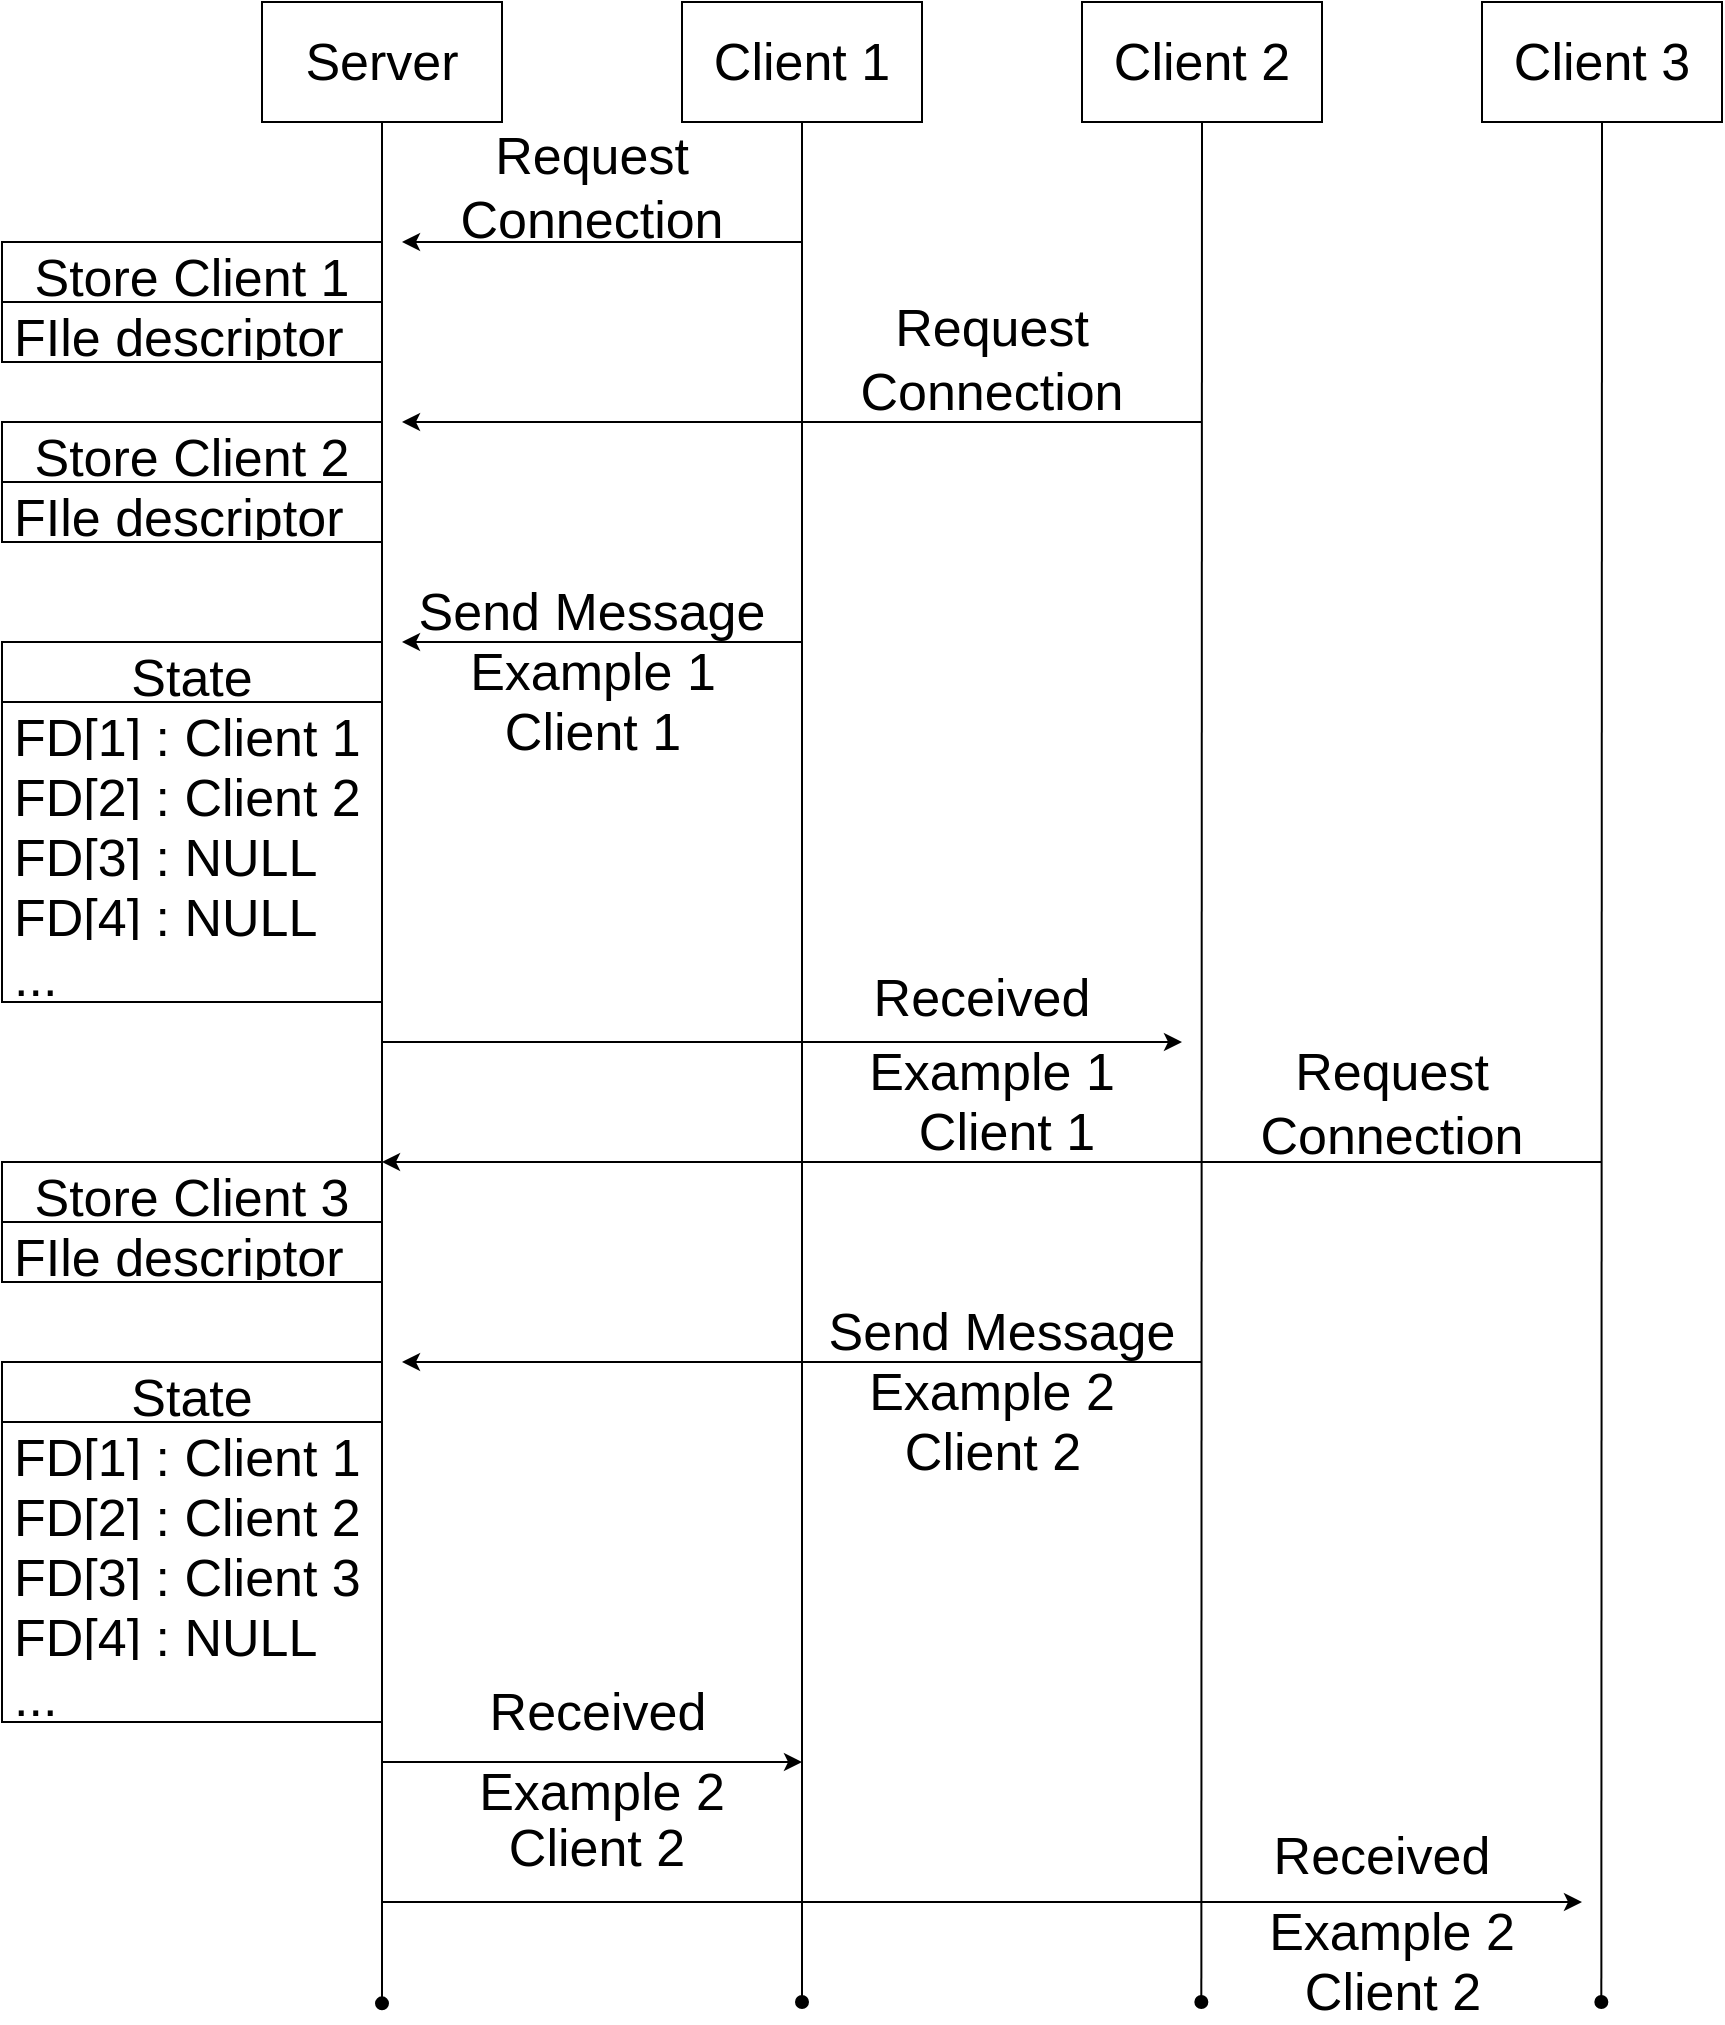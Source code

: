 <mxfile>
    <diagram id="kgpKYQtTHZ0yAKxKKP6v" name="Page-1">
        <mxGraphModel dx="2367" dy="1028" grid="1" gridSize="10" guides="1" tooltips="1" connect="1" arrows="1" fold="1" page="1" pageScale="1" pageWidth="850" pageHeight="1100" background="none" math="0" shadow="0">
            <root>
                <mxCell id="0"/>
                <mxCell id="1" parent="0"/>
                <mxCell id="pJwqne2ufD-AXGl4XKYw-1" value="Server" style="rounded=0;whiteSpace=wrap;html=1;fontSize=26;" parent="1" vertex="1">
                    <mxGeometry x="60" y="90" width="120" height="60" as="geometry"/>
                </mxCell>
                <mxCell id="pJwqne2ufD-AXGl4XKYw-2" value="Client 1" style="rounded=0;whiteSpace=wrap;html=1;fontSize=26;" parent="1" vertex="1">
                    <mxGeometry x="270" y="90" width="120" height="60" as="geometry"/>
                </mxCell>
                <mxCell id="pJwqne2ufD-AXGl4XKYw-3" value="Client 2" style="rounded=0;whiteSpace=wrap;html=1;fontSize=26;" parent="1" vertex="1">
                    <mxGeometry x="470" y="90" width="120" height="60" as="geometry"/>
                </mxCell>
                <mxCell id="pJwqne2ufD-AXGl4XKYw-4" value="" style="endArrow=none;html=1;rounded=0;entryX=0.5;entryY=1;entryDx=0;entryDy=0;startArrow=oval;startFill=1;fontSize=26;" parent="1" target="pJwqne2ufD-AXGl4XKYw-2" edge="1">
                    <mxGeometry width="50" height="50" relative="1" as="geometry">
                        <mxPoint x="330" y="1090" as="sourcePoint"/>
                        <mxPoint x="450" y="370" as="targetPoint"/>
                    </mxGeometry>
                </mxCell>
                <mxCell id="pJwqne2ufD-AXGl4XKYw-5" value="" style="endArrow=none;html=1;rounded=0;startArrow=oval;startFill=1;entryX=0.5;entryY=1;entryDx=0;entryDy=0;fontSize=26;" parent="1" target="pJwqne2ufD-AXGl4XKYw-3" edge="1">
                    <mxGeometry width="50" height="50" relative="1" as="geometry">
                        <mxPoint x="529.67" y="1090" as="sourcePoint"/>
                        <mxPoint x="529.67" y="310" as="targetPoint"/>
                    </mxGeometry>
                </mxCell>
                <mxCell id="pJwqne2ufD-AXGl4XKYw-6" value="" style="endArrow=none;html=1;rounded=0;entryX=0.5;entryY=1;entryDx=0;entryDy=0;endFill=0;startArrow=oval;startFill=1;fontSize=26;" parent="1" target="pJwqne2ufD-AXGl4XKYw-1" edge="1">
                    <mxGeometry width="50" height="50" relative="1" as="geometry">
                        <mxPoint x="120" y="1090.667" as="sourcePoint"/>
                        <mxPoint x="159.5" y="150" as="targetPoint"/>
                    </mxGeometry>
                </mxCell>
                <mxCell id="2" value="Client 3" style="rounded=0;whiteSpace=wrap;html=1;fontSize=26;" parent="1" vertex="1">
                    <mxGeometry x="670" y="90" width="120" height="60" as="geometry"/>
                </mxCell>
                <mxCell id="3" value="" style="endArrow=none;html=1;rounded=0;entryX=0.5;entryY=1;entryDx=0;entryDy=0;startArrow=oval;startFill=1;fontSize=26;" parent="1" target="2" edge="1">
                    <mxGeometry width="50" height="50" relative="1" as="geometry">
                        <mxPoint x="729.67" y="1090" as="sourcePoint"/>
                        <mxPoint x="729.67" y="310" as="targetPoint"/>
                    </mxGeometry>
                </mxCell>
                <mxCell id="4" value="" style="endArrow=classic;html=1;fontSize=26;" parent="1" edge="1">
                    <mxGeometry width="50" height="50" relative="1" as="geometry">
                        <mxPoint x="330" y="210" as="sourcePoint"/>
                        <mxPoint x="130" y="210" as="targetPoint"/>
                    </mxGeometry>
                </mxCell>
                <mxCell id="5" value="Request Connection" style="text;html=1;strokeColor=none;fillColor=none;align=center;verticalAlign=middle;whiteSpace=wrap;rounded=0;fontSize=26;" parent="1" vertex="1">
                    <mxGeometry x="160" y="168" width="130" height="30" as="geometry"/>
                </mxCell>
                <mxCell id="6" value="Store Client 1" style="swimlane;fontStyle=0;childLayout=stackLayout;horizontal=1;startSize=30;horizontalStack=0;resizeParent=1;resizeParentMax=0;resizeLast=0;collapsible=1;marginBottom=0;fontSize=26;" parent="1" vertex="1">
                    <mxGeometry x="-70" y="210" width="190" height="60" as="geometry"/>
                </mxCell>
                <mxCell id="7" value="FIle descriptor" style="text;strokeColor=none;fillColor=none;align=left;verticalAlign=middle;spacingLeft=4;spacingRight=4;overflow=hidden;points=[[0,0.5],[1,0.5]];portConstraint=eastwest;rotatable=0;fontSize=26;" parent="6" vertex="1">
                    <mxGeometry y="30" width="190" height="30" as="geometry"/>
                </mxCell>
                <mxCell id="10" value="" style="endArrow=classic;html=1;fontSize=26;" parent="1" edge="1">
                    <mxGeometry width="50" height="50" relative="1" as="geometry">
                        <mxPoint x="530" y="300" as="sourcePoint"/>
                        <mxPoint x="130" y="300" as="targetPoint"/>
                    </mxGeometry>
                </mxCell>
                <mxCell id="11" value="Request Connection" style="text;html=1;strokeColor=none;fillColor=none;align=center;verticalAlign=middle;whiteSpace=wrap;rounded=0;fontSize=26;" parent="1" vertex="1">
                    <mxGeometry x="360" y="254" width="130" height="30" as="geometry"/>
                </mxCell>
                <mxCell id="12" value="Store Client 3" style="swimlane;fontStyle=0;childLayout=stackLayout;horizontal=1;startSize=30;horizontalStack=0;resizeParent=1;resizeParentMax=0;resizeLast=0;collapsible=1;marginBottom=0;fontSize=26;" parent="1" vertex="1">
                    <mxGeometry x="-70" y="670" width="190" height="60" as="geometry"/>
                </mxCell>
                <mxCell id="13" value="FIle descriptor" style="text;strokeColor=none;fillColor=none;align=left;verticalAlign=middle;spacingLeft=4;spacingRight=4;overflow=hidden;points=[[0,0.5],[1,0.5]];portConstraint=eastwest;rotatable=0;fontSize=26;" parent="12" vertex="1">
                    <mxGeometry y="30" width="190" height="30" as="geometry"/>
                </mxCell>
                <mxCell id="14" value="" style="endArrow=classic;html=1;fontSize=26;" parent="1" edge="1">
                    <mxGeometry width="50" height="50" relative="1" as="geometry">
                        <mxPoint x="330" y="410" as="sourcePoint"/>
                        <mxPoint x="130" y="410" as="targetPoint"/>
                    </mxGeometry>
                </mxCell>
                <mxCell id="15" value="Send Message" style="text;html=1;strokeColor=none;fillColor=none;align=center;verticalAlign=middle;whiteSpace=wrap;rounded=0;fontSize=26;" parent="1" vertex="1">
                    <mxGeometry x="115" y="380" width="220" height="30" as="geometry"/>
                </mxCell>
                <mxCell id="18" value="State" style="swimlane;fontStyle=0;childLayout=stackLayout;horizontal=1;startSize=30;horizontalStack=0;resizeParent=1;resizeParentMax=0;resizeLast=0;collapsible=1;marginBottom=0;fontSize=26;" parent="1" vertex="1">
                    <mxGeometry x="-70" y="410" width="190" height="180" as="geometry">
                        <mxRectangle y="400" width="60" height="30" as="alternateBounds"/>
                    </mxGeometry>
                </mxCell>
                <mxCell id="19" value="FD[1] : Client 1" style="text;strokeColor=none;fillColor=none;align=left;verticalAlign=middle;spacingLeft=4;spacingRight=4;overflow=hidden;points=[[0,0.5],[1,0.5]];portConstraint=eastwest;rotatable=0;fontSize=26;" parent="18" vertex="1">
                    <mxGeometry y="30" width="190" height="30" as="geometry"/>
                </mxCell>
                <mxCell id="20" value="FD[2] : Client 2" style="text;strokeColor=none;fillColor=none;align=left;verticalAlign=middle;spacingLeft=4;spacingRight=4;overflow=hidden;points=[[0,0.5],[1,0.5]];portConstraint=eastwest;rotatable=0;fontSize=26;" parent="18" vertex="1">
                    <mxGeometry y="60" width="190" height="30" as="geometry"/>
                </mxCell>
                <mxCell id="21" value="FD[3] : NULL" style="text;strokeColor=none;fillColor=none;align=left;verticalAlign=middle;spacingLeft=4;spacingRight=4;overflow=hidden;points=[[0,0.5],[1,0.5]];portConstraint=eastwest;rotatable=0;fontSize=26;" parent="18" vertex="1">
                    <mxGeometry y="90" width="190" height="30" as="geometry"/>
                </mxCell>
                <mxCell id="27" value="FD[4] : NULL" style="text;strokeColor=none;fillColor=none;align=left;verticalAlign=middle;spacingLeft=4;spacingRight=4;overflow=hidden;points=[[0,0.5],[1,0.5]];portConstraint=eastwest;rotatable=0;fontSize=26;" parent="18" vertex="1">
                    <mxGeometry y="120" width="190" height="30" as="geometry"/>
                </mxCell>
                <mxCell id="29" value="..." style="text;strokeColor=none;fillColor=none;align=left;verticalAlign=middle;spacingLeft=4;spacingRight=4;overflow=hidden;points=[[0,0.5],[1,0.5]];portConstraint=eastwest;rotatable=0;fontSize=26;" parent="18" vertex="1">
                    <mxGeometry y="150" width="190" height="30" as="geometry"/>
                </mxCell>
                <mxCell id="16" value="Example 1" style="text;html=1;strokeColor=none;fillColor=none;align=center;verticalAlign=middle;whiteSpace=wrap;rounded=0;fontSize=26;" parent="1" vertex="1">
                    <mxGeometry x="162.5" y="410" width="125" height="30" as="geometry"/>
                </mxCell>
                <mxCell id="30" value="" style="endArrow=none;html=1;startArrow=classic;startFill=1;endFill=0;fontSize=26;" parent="1" edge="1">
                    <mxGeometry width="50" height="50" relative="1" as="geometry">
                        <mxPoint x="520" y="610" as="sourcePoint"/>
                        <mxPoint x="120" y="610" as="targetPoint"/>
                    </mxGeometry>
                </mxCell>
                <mxCell id="32" value="Example 1" style="text;html=1;strokeColor=none;fillColor=none;align=center;verticalAlign=middle;whiteSpace=wrap;rounded=0;fontSize=26;" parent="1" vertex="1">
                    <mxGeometry x="360" y="610" width="130" height="30" as="geometry"/>
                </mxCell>
                <mxCell id="34" value="" style="endArrow=classic;html=1;fontSize=26;" parent="1" edge="1">
                    <mxGeometry width="50" height="50" relative="1" as="geometry">
                        <mxPoint x="730" y="670" as="sourcePoint"/>
                        <mxPoint x="120" y="670" as="targetPoint"/>
                    </mxGeometry>
                </mxCell>
                <mxCell id="35" value="Request Connection" style="text;html=1;strokeColor=none;fillColor=none;align=center;verticalAlign=middle;whiteSpace=wrap;rounded=0;fontSize=26;" parent="1" vertex="1">
                    <mxGeometry x="560" y="626" width="130" height="30" as="geometry"/>
                </mxCell>
                <mxCell id="36" value="Store Client 2" style="swimlane;fontStyle=0;childLayout=stackLayout;horizontal=1;startSize=30;horizontalStack=0;resizeParent=1;resizeParentMax=0;resizeLast=0;collapsible=1;marginBottom=0;fontSize=26;" parent="1" vertex="1">
                    <mxGeometry x="-70" y="300" width="190" height="60" as="geometry"/>
                </mxCell>
                <mxCell id="37" value="FIle descriptor" style="text;strokeColor=none;fillColor=none;align=left;verticalAlign=middle;spacingLeft=4;spacingRight=4;overflow=hidden;points=[[0,0.5],[1,0.5]];portConstraint=eastwest;rotatable=0;fontSize=26;" parent="36" vertex="1">
                    <mxGeometry y="30" width="190" height="30" as="geometry"/>
                </mxCell>
                <mxCell id="38" value="" style="endArrow=classic;html=1;fontSize=26;" parent="1" edge="1">
                    <mxGeometry width="50" height="50" relative="1" as="geometry">
                        <mxPoint x="530" y="770" as="sourcePoint"/>
                        <mxPoint x="130" y="770" as="targetPoint"/>
                    </mxGeometry>
                </mxCell>
                <mxCell id="39" value="Send Message" style="text;html=1;strokeColor=none;fillColor=none;align=center;verticalAlign=middle;whiteSpace=wrap;rounded=0;fontSize=26;" parent="1" vertex="1">
                    <mxGeometry x="320" y="740" width="220" height="30" as="geometry"/>
                </mxCell>
                <mxCell id="40" value="Example 2" style="text;html=1;strokeColor=none;fillColor=none;align=center;verticalAlign=middle;whiteSpace=wrap;rounded=0;fontSize=26;" parent="1" vertex="1">
                    <mxGeometry x="360" y="770" width="130" height="30" as="geometry"/>
                </mxCell>
                <mxCell id="41" value="State" style="swimlane;fontStyle=0;childLayout=stackLayout;horizontal=1;startSize=30;horizontalStack=0;resizeParent=1;resizeParentMax=0;resizeLast=0;collapsible=1;marginBottom=0;fontSize=26;" parent="1" vertex="1">
                    <mxGeometry x="-70" y="770" width="190" height="180" as="geometry">
                        <mxRectangle y="400" width="60" height="30" as="alternateBounds"/>
                    </mxGeometry>
                </mxCell>
                <mxCell id="42" value="FD[1] : Client 1" style="text;strokeColor=none;fillColor=none;align=left;verticalAlign=middle;spacingLeft=4;spacingRight=4;overflow=hidden;points=[[0,0.5],[1,0.5]];portConstraint=eastwest;rotatable=0;fontSize=26;" parent="41" vertex="1">
                    <mxGeometry y="30" width="190" height="30" as="geometry"/>
                </mxCell>
                <mxCell id="43" value="FD[2] : Client 2" style="text;strokeColor=none;fillColor=none;align=left;verticalAlign=middle;spacingLeft=4;spacingRight=4;overflow=hidden;points=[[0,0.5],[1,0.5]];portConstraint=eastwest;rotatable=0;fontSize=26;" parent="41" vertex="1">
                    <mxGeometry y="60" width="190" height="30" as="geometry"/>
                </mxCell>
                <mxCell id="44" value="FD[3] : Client 3" style="text;strokeColor=none;fillColor=none;align=left;verticalAlign=middle;spacingLeft=4;spacingRight=4;overflow=hidden;points=[[0,0.5],[1,0.5]];portConstraint=eastwest;rotatable=0;fontSize=26;" parent="41" vertex="1">
                    <mxGeometry y="90" width="190" height="30" as="geometry"/>
                </mxCell>
                <mxCell id="45" value="FD[4] : NULL" style="text;strokeColor=none;fillColor=none;align=left;verticalAlign=middle;spacingLeft=4;spacingRight=4;overflow=hidden;points=[[0,0.5],[1,0.5]];portConstraint=eastwest;rotatable=0;fontSize=26;" parent="41" vertex="1">
                    <mxGeometry y="120" width="190" height="30" as="geometry"/>
                </mxCell>
                <mxCell id="46" value="..." style="text;strokeColor=none;fillColor=none;align=left;verticalAlign=middle;spacingLeft=4;spacingRight=4;overflow=hidden;points=[[0,0.5],[1,0.5]];portConstraint=eastwest;rotatable=0;fontSize=26;" parent="41" vertex="1">
                    <mxGeometry y="150" width="190" height="30" as="geometry"/>
                </mxCell>
                <mxCell id="47" value="" style="endArrow=none;html=1;startArrow=classic;startFill=1;endFill=0;fontSize=26;" parent="1" edge="1">
                    <mxGeometry width="50" height="50" relative="1" as="geometry">
                        <mxPoint x="330" y="970" as="sourcePoint"/>
                        <mxPoint x="120" y="970" as="targetPoint"/>
                    </mxGeometry>
                </mxCell>
                <mxCell id="50" value="" style="endArrow=none;html=1;startArrow=classic;startFill=1;endFill=0;fontSize=26;" parent="1" edge="1">
                    <mxGeometry width="50" height="50" relative="1" as="geometry">
                        <mxPoint x="720" y="1040" as="sourcePoint"/>
                        <mxPoint x="120" y="1040" as="targetPoint"/>
                    </mxGeometry>
                </mxCell>
                <mxCell id="52" value="Example 2" style="text;html=1;strokeColor=none;fillColor=none;align=center;verticalAlign=middle;whiteSpace=wrap;rounded=0;fontSize=26;" parent="1" vertex="1">
                    <mxGeometry x="560" y="1040" width="130" height="30" as="geometry"/>
                </mxCell>
                <mxCell id="53" value="Client 1" style="text;html=1;strokeColor=none;fillColor=none;align=center;verticalAlign=middle;whiteSpace=wrap;rounded=0;fontSize=26;" parent="1" vertex="1">
                    <mxGeometry x="172.5" y="440" width="105" height="30" as="geometry"/>
                </mxCell>
                <mxCell id="54" value="Client 1" style="text;html=1;strokeColor=none;fillColor=none;align=center;verticalAlign=middle;whiteSpace=wrap;rounded=0;fontSize=26;" parent="1" vertex="1">
                    <mxGeometry x="360" y="640" width="145" height="30" as="geometry"/>
                </mxCell>
                <mxCell id="55" value="Client 2" style="text;html=1;strokeColor=none;fillColor=none;align=center;verticalAlign=middle;whiteSpace=wrap;rounded=0;fontSize=26;" parent="1" vertex="1">
                    <mxGeometry x="363" y="800" width="125" height="30" as="geometry"/>
                </mxCell>
                <mxCell id="56" value="Client 2" style="text;html=1;strokeColor=none;fillColor=none;align=center;verticalAlign=middle;whiteSpace=wrap;rounded=0;fontSize=26;" parent="1" vertex="1">
                    <mxGeometry x="160" y="998" width="135" height="30" as="geometry"/>
                </mxCell>
                <mxCell id="57" value="Client 2" style="text;html=1;strokeColor=none;fillColor=none;align=center;verticalAlign=middle;whiteSpace=wrap;rounded=0;fontSize=26;" parent="1" vertex="1">
                    <mxGeometry x="567.5" y="1070" width="115" height="30" as="geometry"/>
                </mxCell>
                <mxCell id="61" value="Received" style="text;html=1;strokeColor=none;fillColor=none;align=center;verticalAlign=middle;whiteSpace=wrap;rounded=0;fontSize=26;" vertex="1" parent="1">
                    <mxGeometry x="197.5" y="930" width="60" height="30" as="geometry"/>
                </mxCell>
                <mxCell id="63" value="Example 2" style="text;html=1;strokeColor=none;fillColor=none;align=center;verticalAlign=middle;whiteSpace=wrap;rounded=0;fontSize=26;" vertex="1" parent="1">
                    <mxGeometry x="165" y="970" width="130" height="30" as="geometry"/>
                </mxCell>
                <mxCell id="64" value="Received" style="text;html=1;strokeColor=none;fillColor=none;align=center;verticalAlign=middle;whiteSpace=wrap;rounded=0;fontSize=26;" vertex="1" parent="1">
                    <mxGeometry x="590" y="1002" width="60" height="30" as="geometry"/>
                </mxCell>
                <mxCell id="65" value="Received" style="text;html=1;strokeColor=none;fillColor=none;align=center;verticalAlign=middle;whiteSpace=wrap;rounded=0;fontSize=26;" vertex="1" parent="1">
                    <mxGeometry x="390" y="573" width="60" height="30" as="geometry"/>
                </mxCell>
            </root>
        </mxGraphModel>
    </diagram>
</mxfile>